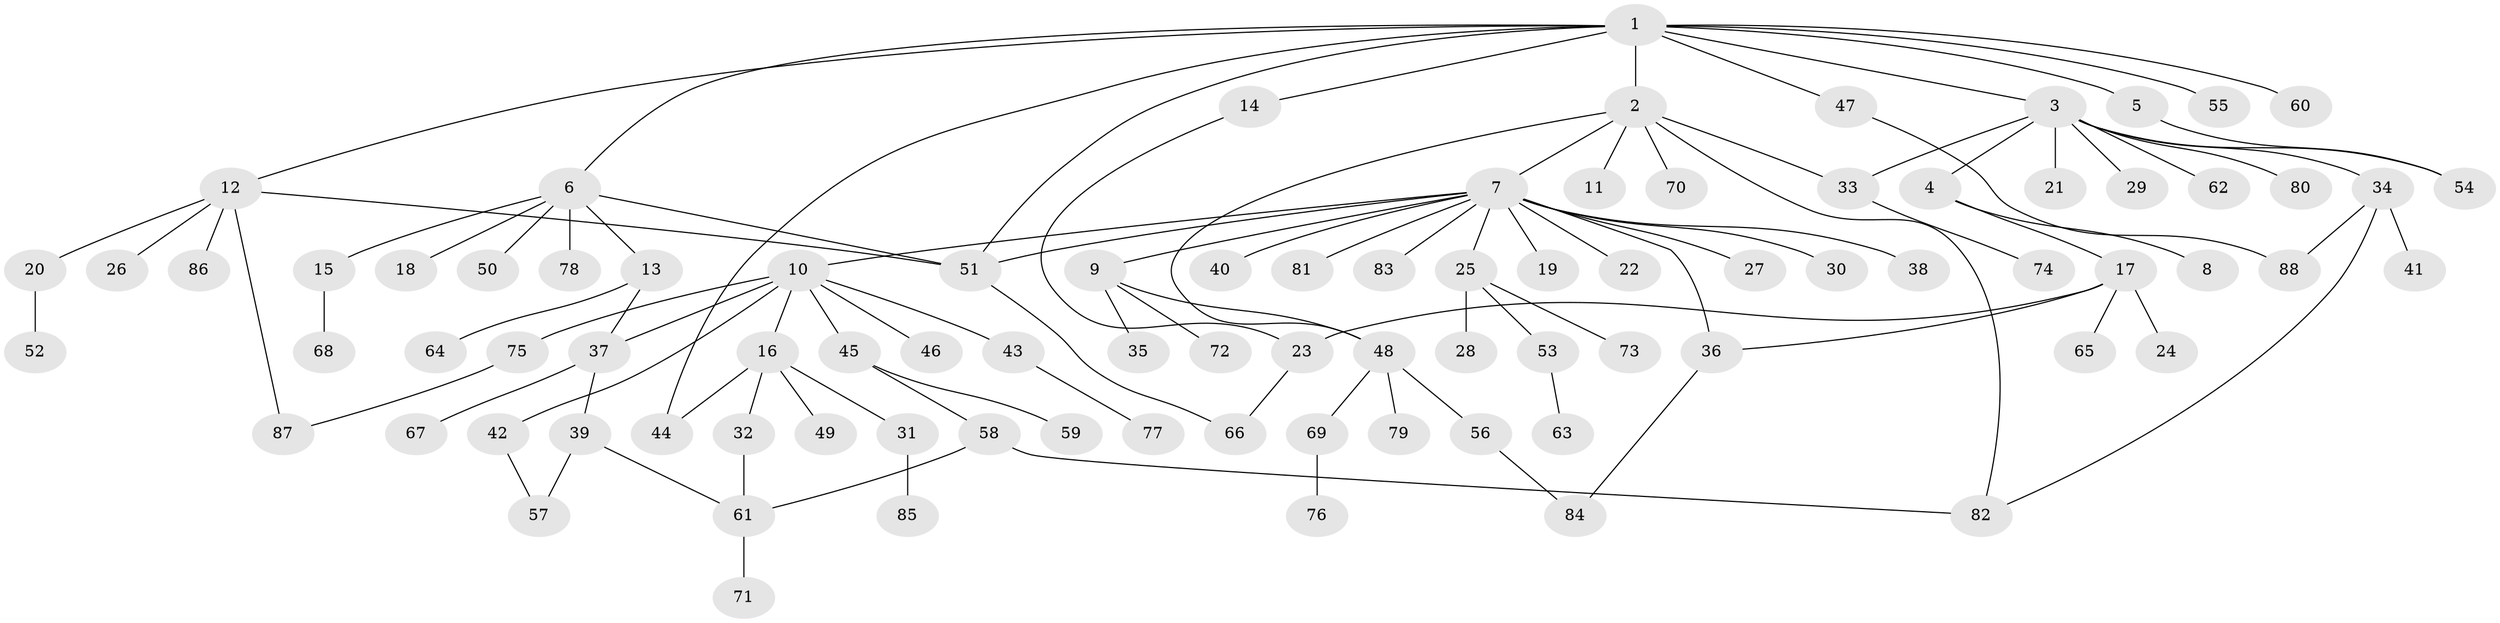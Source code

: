 // coarse degree distribution, {1: 0.7272727272727273, 3: 0.06818181818181818, 4: 0.045454545454545456, 8: 0.022727272727272728, 9: 0.022727272727272728, 2: 0.06818181818181818, 19: 0.022727272727272728, 7: 0.022727272727272728}
// Generated by graph-tools (version 1.1) at 2025/50/03/04/25 21:50:25]
// undirected, 88 vertices, 106 edges
graph export_dot {
graph [start="1"]
  node [color=gray90,style=filled];
  1;
  2;
  3;
  4;
  5;
  6;
  7;
  8;
  9;
  10;
  11;
  12;
  13;
  14;
  15;
  16;
  17;
  18;
  19;
  20;
  21;
  22;
  23;
  24;
  25;
  26;
  27;
  28;
  29;
  30;
  31;
  32;
  33;
  34;
  35;
  36;
  37;
  38;
  39;
  40;
  41;
  42;
  43;
  44;
  45;
  46;
  47;
  48;
  49;
  50;
  51;
  52;
  53;
  54;
  55;
  56;
  57;
  58;
  59;
  60;
  61;
  62;
  63;
  64;
  65;
  66;
  67;
  68;
  69;
  70;
  71;
  72;
  73;
  74;
  75;
  76;
  77;
  78;
  79;
  80;
  81;
  82;
  83;
  84;
  85;
  86;
  87;
  88;
  1 -- 2;
  1 -- 3;
  1 -- 5;
  1 -- 6;
  1 -- 12;
  1 -- 14;
  1 -- 44;
  1 -- 47;
  1 -- 51;
  1 -- 55;
  1 -- 60;
  2 -- 7;
  2 -- 11;
  2 -- 33;
  2 -- 48;
  2 -- 70;
  2 -- 82;
  3 -- 4;
  3 -- 21;
  3 -- 29;
  3 -- 33;
  3 -- 34;
  3 -- 54;
  3 -- 62;
  3 -- 80;
  4 -- 8;
  4 -- 17;
  5 -- 54;
  6 -- 13;
  6 -- 15;
  6 -- 18;
  6 -- 50;
  6 -- 51;
  6 -- 78;
  7 -- 9;
  7 -- 10;
  7 -- 19;
  7 -- 22;
  7 -- 25;
  7 -- 27;
  7 -- 30;
  7 -- 36;
  7 -- 38;
  7 -- 40;
  7 -- 51;
  7 -- 81;
  7 -- 83;
  9 -- 35;
  9 -- 48;
  9 -- 72;
  10 -- 16;
  10 -- 37;
  10 -- 42;
  10 -- 43;
  10 -- 45;
  10 -- 46;
  10 -- 75;
  12 -- 20;
  12 -- 26;
  12 -- 51;
  12 -- 86;
  12 -- 87;
  13 -- 37;
  13 -- 64;
  14 -- 23;
  15 -- 68;
  16 -- 31;
  16 -- 32;
  16 -- 44;
  16 -- 49;
  17 -- 23;
  17 -- 24;
  17 -- 36;
  17 -- 65;
  20 -- 52;
  23 -- 66;
  25 -- 28;
  25 -- 53;
  25 -- 73;
  31 -- 85;
  32 -- 61;
  33 -- 74;
  34 -- 41;
  34 -- 82;
  34 -- 88;
  36 -- 84;
  37 -- 39;
  37 -- 67;
  39 -- 57;
  39 -- 61;
  42 -- 57;
  43 -- 77;
  45 -- 58;
  45 -- 59;
  47 -- 88;
  48 -- 56;
  48 -- 69;
  48 -- 79;
  51 -- 66;
  53 -- 63;
  56 -- 84;
  58 -- 61;
  58 -- 82;
  61 -- 71;
  69 -- 76;
  75 -- 87;
}
